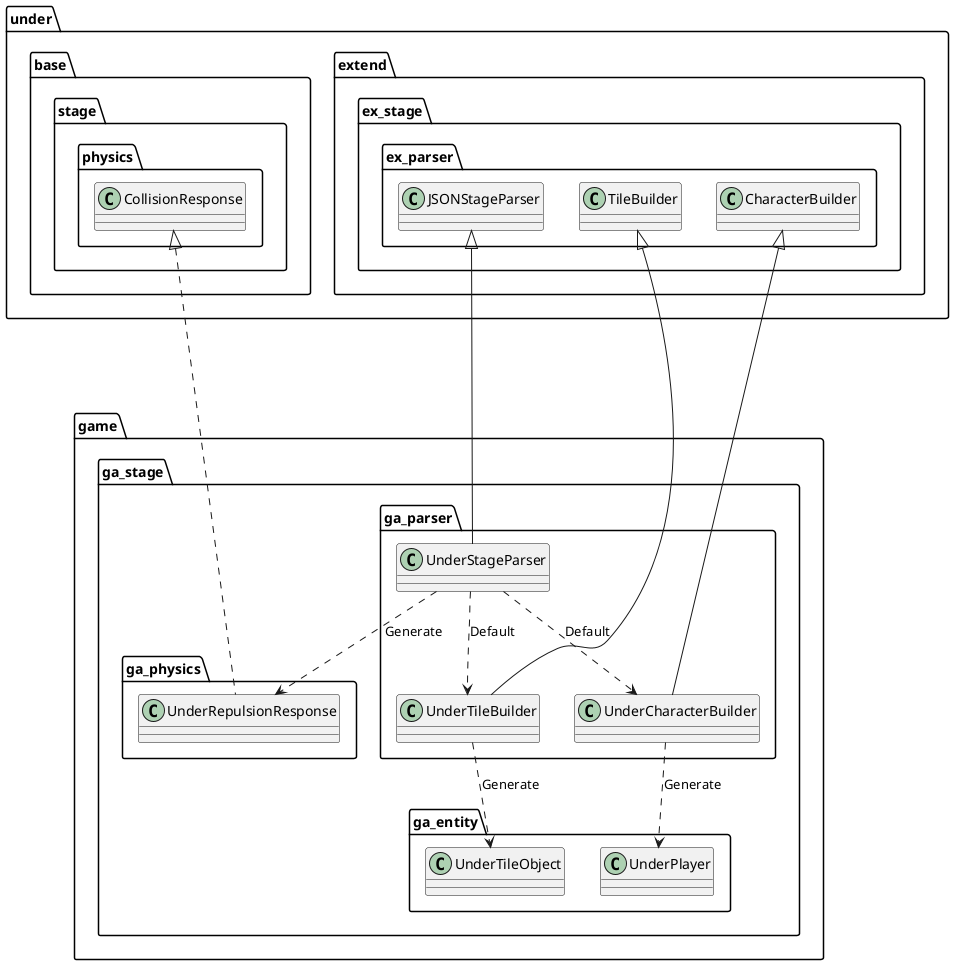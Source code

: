 @startuml StageGame

package game {
    package ga_stage {
        package ga_parser {
            class UnderStageParser
            class UnderTileBuilder
            class UnderCharacterBuilder
        }

        package ga_physics {
            class UnderRepulsionResponse
        }
    }
}

package game {
    package ga_stage {
        package ga_entity {
            class UnderTileObject
            class UnderPlayer
        }
    }
}

package under {
    package base {
        package stage {
            package physics {
                class CollisionResponse
            }
        }
    }
    package extend {
        package ex_stage {
            package ex_parser {
                class JSONStageParser
                class TileBuilder
                class CharacterBuilder
            }
        }
    }
}

UnderStageParser ..> UnderTileBuilder : "Default"
UnderStageParser ..> UnderCharacterBuilder : "Default"
UnderStageParser ..> UnderRepulsionResponse : "Generate"
UnderTileBuilder ..> UnderTileObject : Generate
UnderCharacterBuilder ..> UnderPlayer : Generate

JSONStageParser <|-- UnderStageParser
TileBuilder <|-- UnderTileBuilder
CharacterBuilder <|-- UnderCharacterBuilder
CollisionResponse <|.... UnderRepulsionResponse

@enduml
